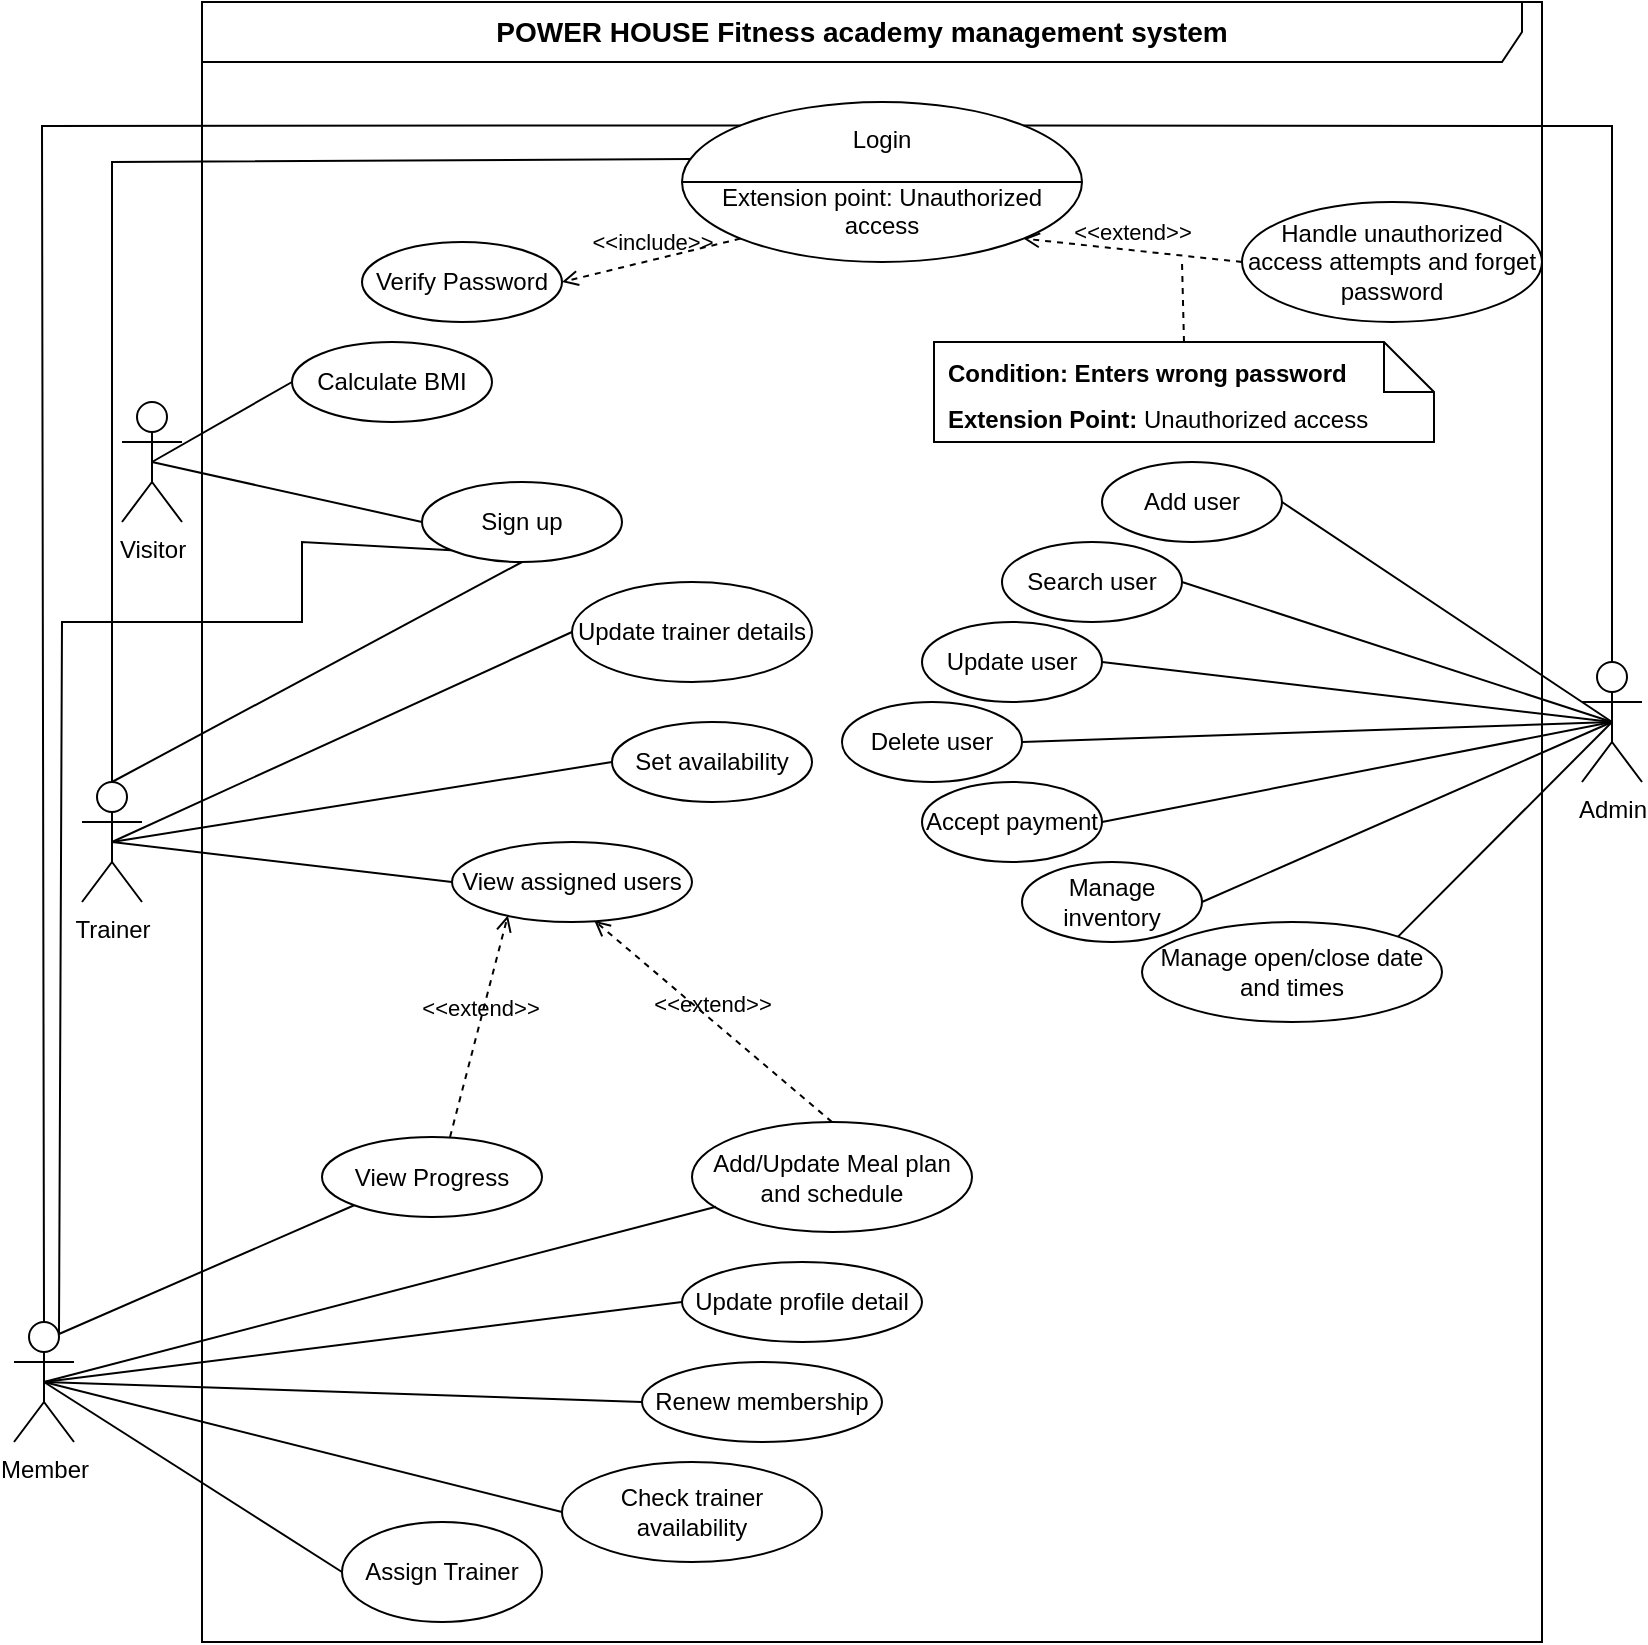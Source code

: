 <mxfile version="14.6.13" type="device"><diagram id="xUKrIhxE93s_DAnHz_CY" name="Page-1"><mxGraphModel dx="1024" dy="632" grid="1" gridSize="10" guides="1" tooltips="1" connect="1" arrows="1" fold="1" page="1" pageScale="1" pageWidth="850" pageHeight="1100" math="0" shadow="0"><root><mxCell id="0"/><mxCell id="1" parent="0"/><mxCell id="6oSvGplx_b3xm9W4IkMd-1" value="Member" style="shape=umlActor;verticalLabelPosition=bottom;verticalAlign=top;html=1;" parent="1" vertex="1"><mxGeometry x="16" y="680" width="30" height="60" as="geometry"/></mxCell><mxCell id="6oSvGplx_b3xm9W4IkMd-3" value="&lt;b&gt;&lt;font style=&quot;font-size: 14px&quot;&gt;POWER HOUSE Fitness academy management system&lt;/font&gt;&lt;/b&gt;" style="shape=umlFrame;whiteSpace=wrap;html=1;width=660;height=30;" parent="1" vertex="1"><mxGeometry x="110" y="20" width="670" height="820" as="geometry"/></mxCell><mxCell id="6oSvGplx_b3xm9W4IkMd-4" value="Trainer" style="shape=umlActor;verticalLabelPosition=bottom;verticalAlign=top;html=1;" parent="1" vertex="1"><mxGeometry x="50" y="410" width="30" height="60" as="geometry"/></mxCell><mxCell id="6oSvGplx_b3xm9W4IkMd-5" value="Admin" style="shape=umlActor;verticalLabelPosition=bottom;verticalAlign=top;html=1;" parent="1" vertex="1"><mxGeometry x="800" y="350" width="30" height="60" as="geometry"/></mxCell><mxCell id="6oSvGplx_b3xm9W4IkMd-6" value="Visitor" style="shape=umlActor;verticalLabelPosition=bottom;verticalAlign=top;html=1;" parent="1" vertex="1"><mxGeometry x="70" y="220" width="30" height="60" as="geometry"/></mxCell><mxCell id="6oSvGplx_b3xm9W4IkMd-7" value="Login&lt;br&gt;&lt;br&gt;Extension point: Unauthorized access" style="ellipse;whiteSpace=wrap;html=1;" parent="1" vertex="1"><mxGeometry x="350" y="70" width="200" height="80" as="geometry"/></mxCell><mxCell id="6oSvGplx_b3xm9W4IkMd-12" value="Sign up" style="ellipse;whiteSpace=wrap;html=1;" parent="1" vertex="1"><mxGeometry x="220" y="260" width="100" height="40" as="geometry"/></mxCell><mxCell id="6oSvGplx_b3xm9W4IkMd-13" value="Verify Password" style="ellipse;whiteSpace=wrap;html=1;" parent="1" vertex="1"><mxGeometry x="190" y="140" width="100" height="40" as="geometry"/></mxCell><mxCell id="6oSvGplx_b3xm9W4IkMd-14" value="Handle unauthorized access attempts and forget password" style="ellipse;whiteSpace=wrap;html=1;" parent="1" vertex="1"><mxGeometry x="630" y="120" width="150" height="60" as="geometry"/></mxCell><mxCell id="6oSvGplx_b3xm9W4IkMd-19" value="" style="endArrow=none;html=1;rounded=0;exitX=0.5;exitY=0;exitDx=0;exitDy=0;exitPerimeter=0;entryX=0;entryY=0;entryDx=0;entryDy=0;" parent="1" source="6oSvGplx_b3xm9W4IkMd-1" target="6oSvGplx_b3xm9W4IkMd-7" edge="1"><mxGeometry relative="1" as="geometry"><mxPoint x="290" y="310" as="sourcePoint"/><mxPoint x="330" y="91" as="targetPoint"/><Array as="points"><mxPoint x="30" y="82"/></Array></mxGeometry></mxCell><mxCell id="6oSvGplx_b3xm9W4IkMd-22" value="" style="endArrow=none;html=1;rounded=0;entryX=0.5;entryY=0;entryDx=0;entryDy=0;entryPerimeter=0;exitX=1;exitY=0;exitDx=0;exitDy=0;" parent="1" source="6oSvGplx_b3xm9W4IkMd-7" target="6oSvGplx_b3xm9W4IkMd-5" edge="1"><mxGeometry relative="1" as="geometry"><mxPoint x="547" y="110" as="sourcePoint"/><mxPoint x="560" y="200" as="targetPoint"/><Array as="points"><mxPoint x="815" y="82"/></Array></mxGeometry></mxCell><mxCell id="6oSvGplx_b3xm9W4IkMd-23" value="&amp;lt;&amp;lt;include&amp;gt;&amp;gt;" style="html=1;verticalAlign=bottom;labelBackgroundColor=none;endArrow=open;endFill=0;dashed=1;exitX=0;exitY=1;exitDx=0;exitDy=0;entryX=1;entryY=0.5;entryDx=0;entryDy=0;" parent="1" source="6oSvGplx_b3xm9W4IkMd-7" target="6oSvGplx_b3xm9W4IkMd-13" edge="1"><mxGeometry width="160" relative="1" as="geometry"><mxPoint x="400" y="280" as="sourcePoint"/><mxPoint x="560" y="280" as="targetPoint"/></mxGeometry></mxCell><mxCell id="6oSvGplx_b3xm9W4IkMd-24" value="&amp;lt;&amp;lt;extend&amp;gt;&amp;gt;" style="html=1;verticalAlign=bottom;labelBackgroundColor=none;endArrow=open;endFill=0;dashed=1;exitX=0;exitY=0.5;exitDx=0;exitDy=0;entryX=1;entryY=1;entryDx=0;entryDy=0;" parent="1" source="6oSvGplx_b3xm9W4IkMd-14" target="6oSvGplx_b3xm9W4IkMd-7" edge="1"><mxGeometry width="160" relative="1" as="geometry"><mxPoint x="330" y="160" as="sourcePoint"/><mxPoint x="490" y="160" as="targetPoint"/></mxGeometry></mxCell><mxCell id="6oSvGplx_b3xm9W4IkMd-25" value="" style="endArrow=none;html=1;entryX=0.5;entryY=1;entryDx=0;entryDy=0;exitX=0.5;exitY=0;exitDx=0;exitDy=0;exitPerimeter=0;" parent="1" source="6oSvGplx_b3xm9W4IkMd-4" target="6oSvGplx_b3xm9W4IkMd-12" edge="1"><mxGeometry width="50" height="50" relative="1" as="geometry"><mxPoint x="65" y="420" as="sourcePoint"/><mxPoint x="420" y="300" as="targetPoint"/></mxGeometry></mxCell><mxCell id="6oSvGplx_b3xm9W4IkMd-28" value="" style="endArrow=none;html=1;entryX=0;entryY=0.5;entryDx=0;entryDy=0;exitX=0.5;exitY=0.5;exitDx=0;exitDy=0;exitPerimeter=0;" parent="1" source="6oSvGplx_b3xm9W4IkMd-6" target="6oSvGplx_b3xm9W4IkMd-12" edge="1"><mxGeometry width="50" height="50" relative="1" as="geometry"><mxPoint x="80" y="250" as="sourcePoint"/><mxPoint x="350" y="200" as="targetPoint"/></mxGeometry></mxCell><mxCell id="6oSvGplx_b3xm9W4IkMd-29" value="Add user" style="ellipse;whiteSpace=wrap;html=1;" parent="1" vertex="1"><mxGeometry x="560" y="250" width="90" height="40" as="geometry"/></mxCell><mxCell id="6oSvGplx_b3xm9W4IkMd-30" value="Delete user" style="ellipse;whiteSpace=wrap;html=1;" parent="1" vertex="1"><mxGeometry x="430" y="370" width="90" height="40" as="geometry"/></mxCell><mxCell id="6oSvGplx_b3xm9W4IkMd-31" value="Update user" style="ellipse;whiteSpace=wrap;html=1;" parent="1" vertex="1"><mxGeometry x="470" y="330" width="90" height="40" as="geometry"/></mxCell><mxCell id="6oSvGplx_b3xm9W4IkMd-32" value="Search user" style="ellipse;whiteSpace=wrap;html=1;" parent="1" vertex="1"><mxGeometry x="510" y="290" width="90" height="40" as="geometry"/></mxCell><mxCell id="6oSvGplx_b3xm9W4IkMd-33" value="" style="endArrow=none;html=1;rounded=0;exitX=1;exitY=0.5;exitDx=0;exitDy=0;entryX=0.5;entryY=0.5;entryDx=0;entryDy=0;entryPerimeter=0;" parent="1" source="6oSvGplx_b3xm9W4IkMd-29" target="6oSvGplx_b3xm9W4IkMd-5" edge="1"><mxGeometry relative="1" as="geometry"><mxPoint x="440" y="250" as="sourcePoint"/><mxPoint x="800" y="170" as="targetPoint"/></mxGeometry></mxCell><mxCell id="6oSvGplx_b3xm9W4IkMd-34" value="" style="endArrow=none;html=1;rounded=0;entryX=0.5;entryY=0.5;entryDx=0;entryDy=0;entryPerimeter=0;exitX=1;exitY=0.5;exitDx=0;exitDy=0;" parent="1" source="6oSvGplx_b3xm9W4IkMd-32" target="6oSvGplx_b3xm9W4IkMd-5" edge="1"><mxGeometry relative="1" as="geometry"><mxPoint x="440" y="170" as="sourcePoint"/><mxPoint x="600" y="170" as="targetPoint"/></mxGeometry></mxCell><mxCell id="6oSvGplx_b3xm9W4IkMd-35" value="" style="endArrow=none;html=1;rounded=0;exitX=1;exitY=0.5;exitDx=0;exitDy=0;entryX=0.5;entryY=0.5;entryDx=0;entryDy=0;entryPerimeter=0;" parent="1" source="6oSvGplx_b3xm9W4IkMd-31" target="6oSvGplx_b3xm9W4IkMd-5" edge="1"><mxGeometry relative="1" as="geometry"><mxPoint x="440" y="180" as="sourcePoint"/><mxPoint x="600" y="180" as="targetPoint"/></mxGeometry></mxCell><mxCell id="6oSvGplx_b3xm9W4IkMd-36" value="" style="endArrow=none;html=1;rounded=0;entryX=0.5;entryY=0.5;entryDx=0;entryDy=0;entryPerimeter=0;exitX=1;exitY=0.5;exitDx=0;exitDy=0;" parent="1" source="6oSvGplx_b3xm9W4IkMd-30" target="6oSvGplx_b3xm9W4IkMd-5" edge="1"><mxGeometry relative="1" as="geometry"><mxPoint x="410" y="390" as="sourcePoint"/><mxPoint x="570" y="390" as="targetPoint"/></mxGeometry></mxCell><mxCell id="6oSvGplx_b3xm9W4IkMd-37" value="Manage inventory" style="ellipse;whiteSpace=wrap;html=1;" parent="1" vertex="1"><mxGeometry x="520" y="450" width="90" height="40" as="geometry"/></mxCell><mxCell id="6oSvGplx_b3xm9W4IkMd-38" value="Accept payment" style="ellipse;whiteSpace=wrap;html=1;" parent="1" vertex="1"><mxGeometry x="470" y="410" width="90" height="40" as="geometry"/></mxCell><mxCell id="6oSvGplx_b3xm9W4IkMd-55" value="&lt;b&gt;Extension Point:&lt;/b&gt; Unauthorized access" style="shape=note2;boundedLbl=1;whiteSpace=wrap;html=1;size=25;verticalAlign=top;align=left;spacingLeft=5;" parent="1" vertex="1"><mxGeometry x="476" y="190" width="250" height="50" as="geometry"/></mxCell><mxCell id="6oSvGplx_b3xm9W4IkMd-56" value="Condition: Enters wrong password" style="resizeWidth=1;part=1;strokeColor=none;fillColor=none;align=left;spacingLeft=5;fontStyle=1" parent="6oSvGplx_b3xm9W4IkMd-55" vertex="1"><mxGeometry width="250" height="30" relative="1" as="geometry"/></mxCell><mxCell id="6oSvGplx_b3xm9W4IkMd-61" value="" style="endArrow=none;dashed=1;html=1;exitX=0.5;exitY=0;exitDx=0;exitDy=0;" parent="1" source="6oSvGplx_b3xm9W4IkMd-56" edge="1"><mxGeometry width="50" height="50" relative="1" as="geometry"><mxPoint x="440" y="360" as="sourcePoint"/><mxPoint x="600" y="150" as="targetPoint"/></mxGeometry></mxCell><mxCell id="6oSvGplx_b3xm9W4IkMd-62" value="" style="endArrow=none;html=1;exitX=0;exitY=0.5;exitDx=0;exitDy=0;entryX=1;entryY=0.5;entryDx=0;entryDy=0;" parent="1" source="6oSvGplx_b3xm9W4IkMd-7" target="6oSvGplx_b3xm9W4IkMd-7" edge="1"><mxGeometry width="50" height="50" relative="1" as="geometry"><mxPoint x="358.5" y="109" as="sourcePoint"/><mxPoint x="511.5" y="109" as="targetPoint"/><Array as="points"/></mxGeometry></mxCell><mxCell id="6oSvGplx_b3xm9W4IkMd-63" value="" style="endArrow=none;html=1;rounded=0;exitX=1;exitY=0.5;exitDx=0;exitDy=0;entryX=0.5;entryY=0.5;entryDx=0;entryDy=0;entryPerimeter=0;" parent="1" source="6oSvGplx_b3xm9W4IkMd-38" target="6oSvGplx_b3xm9W4IkMd-5" edge="1"><mxGeometry relative="1" as="geometry"><mxPoint x="390" y="360" as="sourcePoint"/><mxPoint x="550" y="360" as="targetPoint"/></mxGeometry></mxCell><mxCell id="6oSvGplx_b3xm9W4IkMd-64" value="" style="endArrow=none;html=1;rounded=0;exitX=1;exitY=0.5;exitDx=0;exitDy=0;entryX=0.5;entryY=0.5;entryDx=0;entryDy=0;entryPerimeter=0;" parent="1" source="6oSvGplx_b3xm9W4IkMd-37" target="6oSvGplx_b3xm9W4IkMd-5" edge="1"><mxGeometry relative="1" as="geometry"><mxPoint x="390" y="360" as="sourcePoint"/><mxPoint x="550" y="360" as="targetPoint"/></mxGeometry></mxCell><mxCell id="6oSvGplx_b3xm9W4IkMd-66" value="Manage open/close date and times" style="ellipse;whiteSpace=wrap;html=1;" parent="1" vertex="1"><mxGeometry x="580" y="480" width="150" height="50" as="geometry"/></mxCell><mxCell id="6oSvGplx_b3xm9W4IkMd-67" value="" style="endArrow=none;html=1;rounded=0;exitX=1;exitY=0;exitDx=0;exitDy=0;entryX=0.5;entryY=0.5;entryDx=0;entryDy=0;entryPerimeter=0;" parent="1" source="6oSvGplx_b3xm9W4IkMd-66" target="6oSvGplx_b3xm9W4IkMd-5" edge="1"><mxGeometry relative="1" as="geometry"><mxPoint x="400" y="500" as="sourcePoint"/><mxPoint x="810" y="270" as="targetPoint"/></mxGeometry></mxCell><mxCell id="6oSvGplx_b3xm9W4IkMd-68" value="Calculate BMI" style="ellipse;whiteSpace=wrap;html=1;" parent="1" vertex="1"><mxGeometry x="155" y="190" width="100" height="40" as="geometry"/></mxCell><mxCell id="6oSvGplx_b3xm9W4IkMd-69" value="" style="endArrow=none;html=1;rounded=0;exitX=0.5;exitY=0.5;exitDx=0;exitDy=0;exitPerimeter=0;entryX=0;entryY=0.5;entryDx=0;entryDy=0;" parent="1" source="6oSvGplx_b3xm9W4IkMd-6" target="6oSvGplx_b3xm9W4IkMd-68" edge="1"><mxGeometry relative="1" as="geometry"><mxPoint x="220" y="390" as="sourcePoint"/><mxPoint x="380" y="390" as="targetPoint"/></mxGeometry></mxCell><mxCell id="6oSvGplx_b3xm9W4IkMd-70" value="Update trainer details" style="ellipse;whiteSpace=wrap;html=1;" parent="1" vertex="1"><mxGeometry x="295" y="310" width="120" height="50" as="geometry"/></mxCell><mxCell id="6oSvGplx_b3xm9W4IkMd-71" value="Set availability" style="ellipse;whiteSpace=wrap;html=1;" parent="1" vertex="1"><mxGeometry x="315" y="380" width="100" height="40" as="geometry"/></mxCell><mxCell id="6oSvGplx_b3xm9W4IkMd-72" value="View assigned users" style="ellipse;whiteSpace=wrap;html=1;" parent="1" vertex="1"><mxGeometry x="235" y="440" width="120" height="40" as="geometry"/></mxCell><mxCell id="6oSvGplx_b3xm9W4IkMd-74" value="" style="endArrow=none;html=1;rounded=0;exitX=0.5;exitY=0.5;exitDx=0;exitDy=0;exitPerimeter=0;entryX=0;entryY=0.5;entryDx=0;entryDy=0;" parent="1" source="6oSvGplx_b3xm9W4IkMd-4" target="6oSvGplx_b3xm9W4IkMd-70" edge="1"><mxGeometry relative="1" as="geometry"><mxPoint x="340" y="320" as="sourcePoint"/><mxPoint x="500" y="320" as="targetPoint"/></mxGeometry></mxCell><mxCell id="6oSvGplx_b3xm9W4IkMd-75" value="" style="endArrow=none;html=1;rounded=0;exitX=0.5;exitY=0.5;exitDx=0;exitDy=0;exitPerimeter=0;entryX=0;entryY=0.5;entryDx=0;entryDy=0;" parent="1" source="6oSvGplx_b3xm9W4IkMd-4" target="6oSvGplx_b3xm9W4IkMd-71" edge="1"><mxGeometry relative="1" as="geometry"><mxPoint x="340" y="320" as="sourcePoint"/><mxPoint x="500" y="320" as="targetPoint"/></mxGeometry></mxCell><mxCell id="6oSvGplx_b3xm9W4IkMd-76" value="" style="endArrow=none;html=1;rounded=0;exitX=0.5;exitY=0.5;exitDx=0;exitDy=0;exitPerimeter=0;entryX=0;entryY=0.5;entryDx=0;entryDy=0;" parent="1" source="6oSvGplx_b3xm9W4IkMd-4" target="6oSvGplx_b3xm9W4IkMd-72" edge="1"><mxGeometry relative="1" as="geometry"><mxPoint x="340" y="390" as="sourcePoint"/><mxPoint x="500" y="390" as="targetPoint"/></mxGeometry></mxCell><mxCell id="6oSvGplx_b3xm9W4IkMd-77" value="Add/Update Meal plan and schedule" style="ellipse;whiteSpace=wrap;html=1;" parent="1" vertex="1"><mxGeometry x="355" y="580" width="140" height="55" as="geometry"/></mxCell><mxCell id="6oSvGplx_b3xm9W4IkMd-78" value="&amp;lt;&amp;lt;extend&amp;gt;&amp;gt;" style="html=1;verticalAlign=bottom;labelBackgroundColor=none;endArrow=open;endFill=0;dashed=1;exitX=0.5;exitY=0;exitDx=0;exitDy=0;entryX=0.593;entryY=0.983;entryDx=0;entryDy=0;entryPerimeter=0;" parent="1" source="6oSvGplx_b3xm9W4IkMd-77" target="6oSvGplx_b3xm9W4IkMd-72" edge="1"><mxGeometry width="160" relative="1" as="geometry"><mxPoint x="340" y="510" as="sourcePoint"/><mxPoint x="500" y="510" as="targetPoint"/></mxGeometry></mxCell><mxCell id="6oSvGplx_b3xm9W4IkMd-79" value="" style="endArrow=none;html=1;rounded=0;exitX=0.5;exitY=0.5;exitDx=0;exitDy=0;exitPerimeter=0;entryX=0.086;entryY=0.771;entryDx=0;entryDy=0;entryPerimeter=0;" parent="1" source="6oSvGplx_b3xm9W4IkMd-1" target="6oSvGplx_b3xm9W4IkMd-77" edge="1"><mxGeometry relative="1" as="geometry"><mxPoint x="340" y="670" as="sourcePoint"/><mxPoint x="500" y="670" as="targetPoint"/></mxGeometry></mxCell><mxCell id="6oSvGplx_b3xm9W4IkMd-80" value="View Progress" style="ellipse;whiteSpace=wrap;html=1;" parent="1" vertex="1"><mxGeometry x="170" y="587.5" width="110" height="40" as="geometry"/></mxCell><mxCell id="6oSvGplx_b3xm9W4IkMd-81" value="&amp;lt;&amp;lt;extend&amp;gt;&amp;gt;" style="html=1;verticalAlign=bottom;labelBackgroundColor=none;endArrow=open;endFill=0;dashed=1;exitX=0.582;exitY=0;exitDx=0;exitDy=0;exitPerimeter=0;entryX=0.233;entryY=0.917;entryDx=0;entryDy=0;entryPerimeter=0;" parent="1" source="6oSvGplx_b3xm9W4IkMd-80" target="6oSvGplx_b3xm9W4IkMd-72" edge="1"><mxGeometry width="160" relative="1" as="geometry"><mxPoint x="320" y="650" as="sourcePoint"/><mxPoint x="480" y="650" as="targetPoint"/></mxGeometry></mxCell><mxCell id="6oSvGplx_b3xm9W4IkMd-82" value="" style="endArrow=none;html=1;rounded=0;exitX=0.75;exitY=0.1;exitDx=0;exitDy=0;exitPerimeter=0;entryX=0;entryY=1;entryDx=0;entryDy=0;" parent="1" source="6oSvGplx_b3xm9W4IkMd-1" target="6oSvGplx_b3xm9W4IkMd-80" edge="1"><mxGeometry relative="1" as="geometry"><mxPoint x="320" y="650" as="sourcePoint"/><mxPoint x="480" y="650" as="targetPoint"/></mxGeometry></mxCell><mxCell id="6oSvGplx_b3xm9W4IkMd-83" value="Update profile detail" style="ellipse;whiteSpace=wrap;html=1;" parent="1" vertex="1"><mxGeometry x="350" y="650" width="120" height="40" as="geometry"/></mxCell><mxCell id="6oSvGplx_b3xm9W4IkMd-84" value="Renew membership" style="ellipse;whiteSpace=wrap;html=1;" parent="1" vertex="1"><mxGeometry x="330" y="700" width="120" height="40" as="geometry"/></mxCell><mxCell id="6oSvGplx_b3xm9W4IkMd-85" value="Check trainer availability" style="ellipse;whiteSpace=wrap;html=1;" parent="1" vertex="1"><mxGeometry x="290" y="750" width="130" height="50" as="geometry"/></mxCell><mxCell id="6oSvGplx_b3xm9W4IkMd-86" value="Assign Trainer" style="ellipse;whiteSpace=wrap;html=1;" parent="1" vertex="1"><mxGeometry x="180" y="780" width="100" height="50" as="geometry"/></mxCell><mxCell id="6oSvGplx_b3xm9W4IkMd-87" value="" style="endArrow=none;html=1;rounded=0;exitX=0.5;exitY=0.5;exitDx=0;exitDy=0;exitPerimeter=0;entryX=0;entryY=0.5;entryDx=0;entryDy=0;" parent="1" source="6oSvGplx_b3xm9W4IkMd-1" target="6oSvGplx_b3xm9W4IkMd-83" edge="1"><mxGeometry relative="1" as="geometry"><mxPoint x="290" y="730" as="sourcePoint"/><mxPoint x="450" y="730" as="targetPoint"/></mxGeometry></mxCell><mxCell id="6oSvGplx_b3xm9W4IkMd-88" value="" style="endArrow=none;html=1;rounded=0;exitX=0.5;exitY=0.5;exitDx=0;exitDy=0;exitPerimeter=0;entryX=0;entryY=0.5;entryDx=0;entryDy=0;" parent="1" source="6oSvGplx_b3xm9W4IkMd-1" target="6oSvGplx_b3xm9W4IkMd-84" edge="1"><mxGeometry relative="1" as="geometry"><mxPoint x="290" y="730" as="sourcePoint"/><mxPoint x="450" y="730" as="targetPoint"/></mxGeometry></mxCell><mxCell id="6oSvGplx_b3xm9W4IkMd-89" value="" style="endArrow=none;html=1;rounded=0;exitX=0.5;exitY=0.5;exitDx=0;exitDy=0;exitPerimeter=0;entryX=0;entryY=0.5;entryDx=0;entryDy=0;" parent="1" source="6oSvGplx_b3xm9W4IkMd-1" target="6oSvGplx_b3xm9W4IkMd-85" edge="1"><mxGeometry relative="1" as="geometry"><mxPoint x="290" y="730" as="sourcePoint"/><mxPoint x="450" y="730" as="targetPoint"/></mxGeometry></mxCell><mxCell id="6oSvGplx_b3xm9W4IkMd-90" value="" style="endArrow=none;html=1;rounded=0;exitX=0.5;exitY=0.5;exitDx=0;exitDy=0;exitPerimeter=0;entryX=0;entryY=0.5;entryDx=0;entryDy=0;" parent="1" source="6oSvGplx_b3xm9W4IkMd-1" target="6oSvGplx_b3xm9W4IkMd-86" edge="1"><mxGeometry relative="1" as="geometry"><mxPoint x="290" y="730" as="sourcePoint"/><mxPoint x="450" y="730" as="targetPoint"/></mxGeometry></mxCell><mxCell id="m1iwnm-Ay99Dcai-oqgp-2" value="" style="endArrow=none;html=1;rounded=0;exitX=0.5;exitY=0;exitDx=0;exitDy=0;exitPerimeter=0;entryX=0.023;entryY=0.357;entryDx=0;entryDy=0;entryPerimeter=0;" parent="1" source="6oSvGplx_b3xm9W4IkMd-4" target="6oSvGplx_b3xm9W4IkMd-7" edge="1"><mxGeometry relative="1" as="geometry"><mxPoint x="45" y="690" as="sourcePoint"/><mxPoint x="351" y="100" as="targetPoint"/><Array as="points"><mxPoint x="65" y="380"/><mxPoint x="65" y="100"/></Array></mxGeometry></mxCell><mxCell id="m1iwnm-Ay99Dcai-oqgp-3" value="" style="endArrow=none;html=1;rounded=0;entryX=0;entryY=1;entryDx=0;entryDy=0;exitX=0.75;exitY=0.1;exitDx=0;exitDy=0;exitPerimeter=0;" parent="1" source="6oSvGplx_b3xm9W4IkMd-1" target="6oSvGplx_b3xm9W4IkMd-12" edge="1"><mxGeometry relative="1" as="geometry"><mxPoint x="40" y="680" as="sourcePoint"/><mxPoint x="364.4" y="107.84" as="targetPoint"/><Array as="points"><mxPoint x="40" y="330"/><mxPoint x="160" y="330"/><mxPoint x="160" y="290"/></Array></mxGeometry></mxCell></root></mxGraphModel></diagram></mxfile>